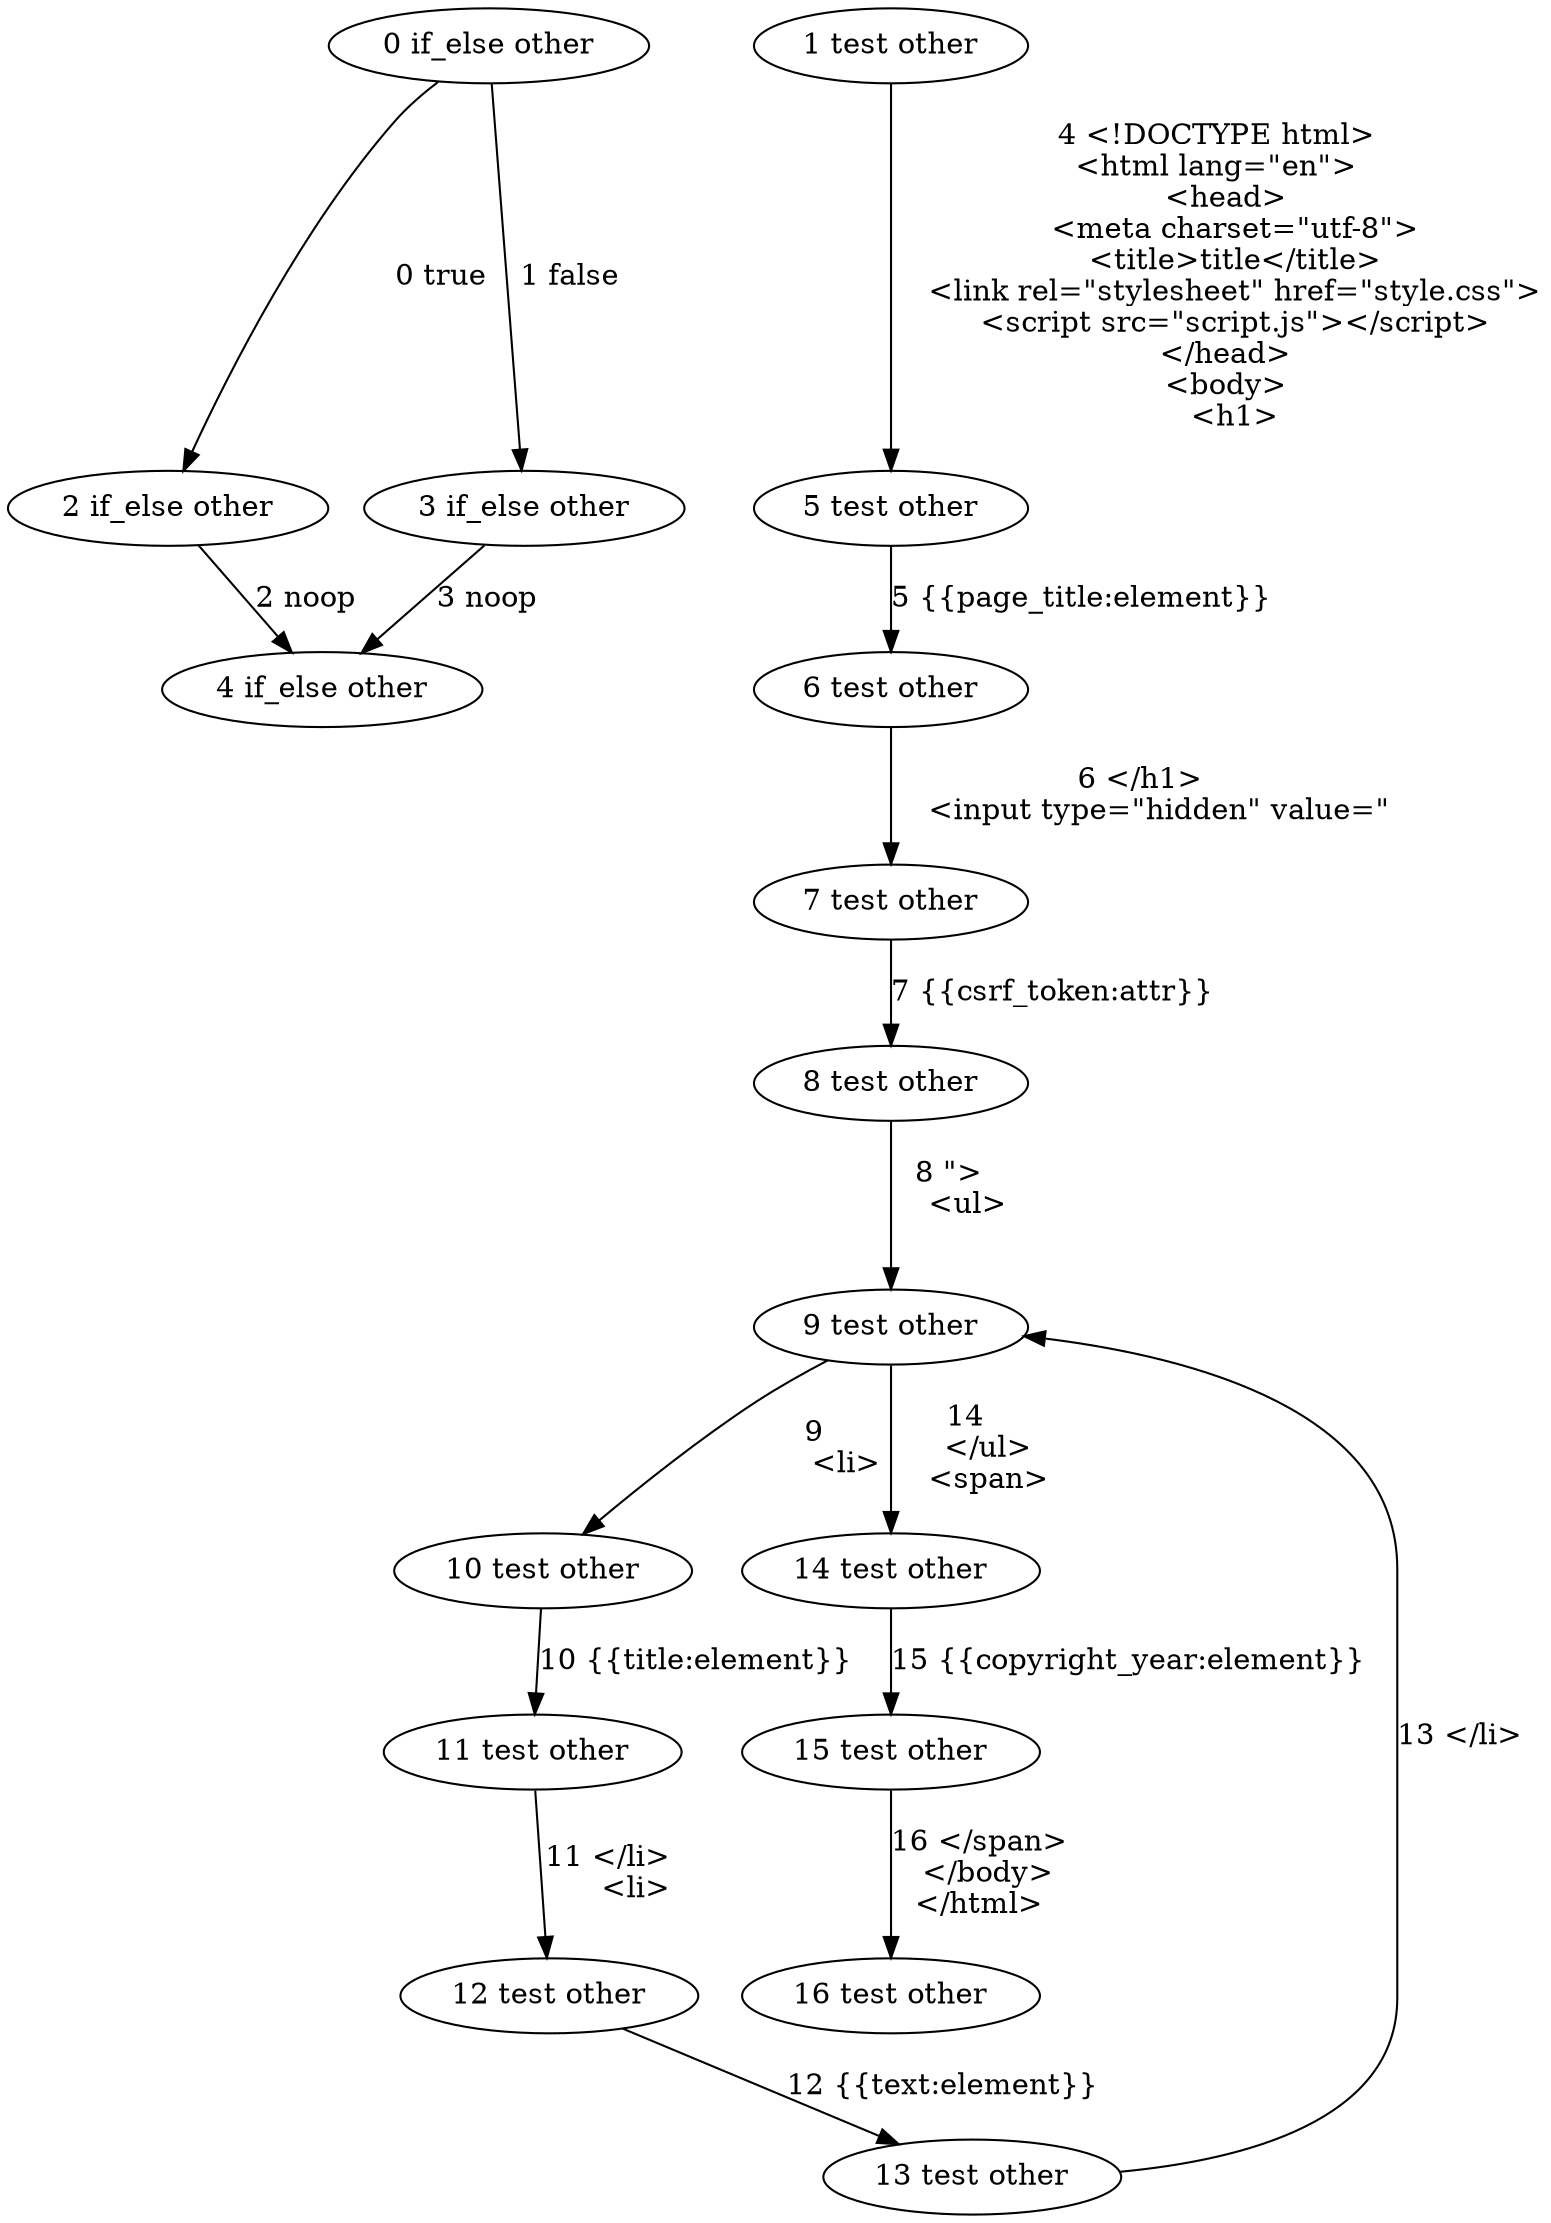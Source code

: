 digraph {
    0 [ label = "0 if_else other"]
    1 [ label = "1 test other"]
    2 [ label = "2 if_else other"]
    3 [ label = "3 if_else other"]
    4 [ label = "4 if_else other"]
    5 [ label = "5 test other"]
    6 [ label = "6 test other"]
    7 [ label = "7 test other"]
    8 [ label = "8 test other"]
    9 [ label = "9 test other"]
    10 [ label = "10 test other"]
    11 [ label = "11 test other"]
    12 [ label = "12 test other"]
    13 [ label = "13 test other"]
    14 [ label = "14 test other"]
    15 [ label = "15 test other"]
    16 [ label = "16 test other"]
    0 -> 2 [ label = "0 true"]
    0 -> 3 [ label = "1 false"]
    2 -> 4 [ label = "2 noop"]
    3 -> 4 [ label = "3 noop"]
    1 -> 5 [ label = "4 <!DOCTYPE html>
<html lang=\"en\">
  <head>
    <meta charset=\"utf-8\">
    <title>title</title>
    <link rel=\"stylesheet\" href=\"style.css\">
    <script src=\"script.js\"></script>
  </head>
  <body>
    <h1>"]
    5 -> 6 [ label = "5 {{page_title:element}}"]
    6 -> 7 [ label = "6 </h1>
    <input type=\"hidden\" value=\""]
    7 -> 8 [ label = "7 {{csrf_token:attr}}"]
    8 -> 9 [ label = "8 \">
    <ul>
    "]
    9 -> 10 [ label = "9 
      <li>"]
    10 -> 11 [ label = "10 {{title:element}}"]
    11 -> 12 [ label = "11 </li>
      <li>"]
    12 -> 13 [ label = "12 {{text:element}}"]
    13 -> 9 [ label = "13 </li>
    "]
    9 -> 14 [ label = "14 
    </ul>
    <span>"]
    14 -> 15 [ label = "15 {{copyright_year:element}}"]
    15 -> 16 [ label = "16 </span>
  </body>
</html>"]
}
